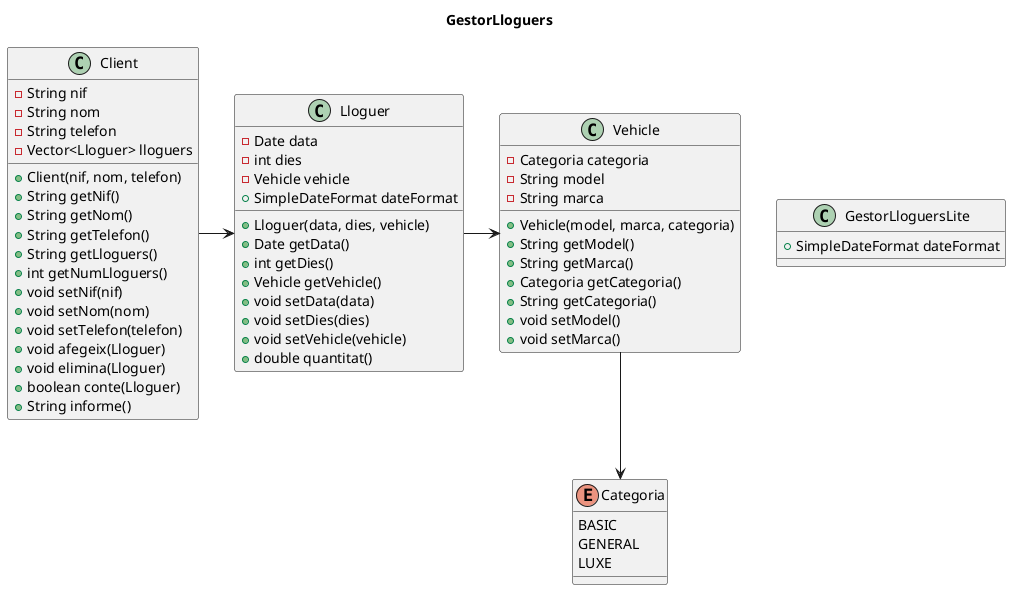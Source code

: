 @startuml

title GestorLloguers

class Client{
    - String nif
    - String nom
    - String telefon
    - Vector<Lloguer> lloguers
    + Client(nif, nom, telefon)
    + String getNif()
    + String getNom()
    + String getTelefon()
    + String getLloguers()
    + int getNumLloguers()
    + void setNif(nif)
    + void setNom(nom)
    + void setTelefon(telefon)
    + void afegeix(Lloguer)
    + void elimina(Lloguer)
    + boolean conte(Lloguer)
    + String informe()

}
class Vehicle{
    - Categoria categoria
    - String model
    - String marca
    + Vehicle(model, marca, categoria)
    + String getModel()
    + String getMarca()
    + Categoria getCategoria()
    + String getCategoria()
    + void setModel()
    + void setMarca()
}
class Lloguer{
    - Date data
    - int dies
    - Vehicle vehicle
    + SimpleDateFormat dateFormat
    + Lloguer(data, dies, vehicle)
    + Date getData()
    + int getDies()
    + Vehicle getVehicle()
    + void setData(data)
    + void setDies(dies)
    + void setVehicle(vehicle)
    + double quantitat()
}
class GestorLloguersLite{
    + SimpleDateFormat dateFormat
}
enum Categoria {
    BASIC
    GENERAL
    LUXE
}

Client -> Lloguer
Lloguer -> Vehicle
Vehicle --> Categoria

@enduml

Alice -> Bob: Authentication Request
Bob --> Alice: Authentication Response

Alice -> Bob: Another authentication Request
Alice <-- Bob: another authentication Response